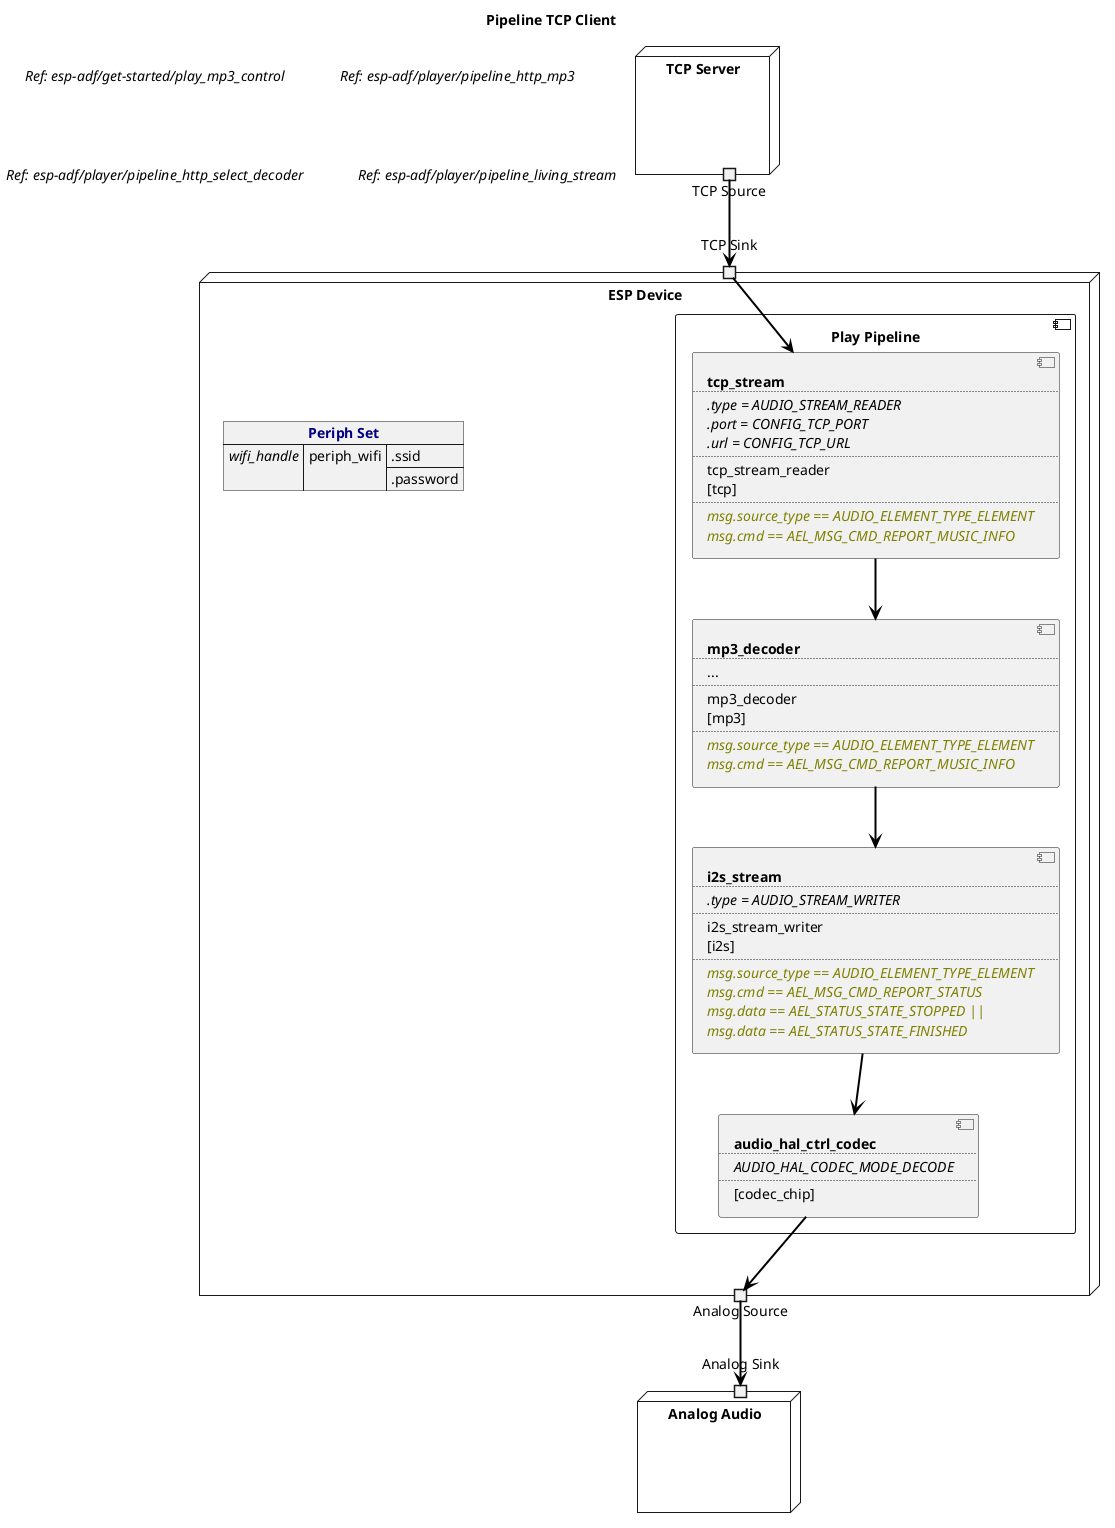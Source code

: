 ﻿@startuml pipeline_tcp_client
title Pipeline TCP Client
allowmixing
label "//Ref: esp-adf/get-started/play_mp3_control//"
label "//Ref: esp-adf/player/pipeline_http_mp3//"
label "//Ref: esp-adf/player/pipeline_http_select_decoder//"
label "//Ref: esp-adf/player/pipeline_living_stream//"

node "TCP Server" as TCPServer  {
    portout "TCP Source" as TCPSource
} 

node "ESP Device" as ESPDevice  {

    json "<b><color navy>Periph Set" as periph_set {
        "<i>wifi_handle" : {
            "periph_wifi" : [".ssid", ".password"]
        }
    }
    
    portin "TCP Sink" as TCPSink

    component "Play Pipeline" as PlayPipeline {

        component TCPStream [
            <b>tcp_stream
            ....
            <i>.type = AUDIO_STREAM_READER
            <i>.port = CONFIG_TCP_PORT
            <i>.url = CONFIG_TCP_URL
            ....
            tcp_stream_reader
            [tcp]
            ....
            <i><color olive>msg.source_type == AUDIO_ELEMENT_TYPE_ELEMENT
            <i><color olive>msg.cmd == AEL_MSG_CMD_REPORT_MUSIC_INFO
        ]

        component Mp3Decoder [
            <b>mp3_decoder
            ....
            ...
            ....
            mp3_decoder
            [mp3]
            ....
            <i><color olive>msg.source_type == AUDIO_ELEMENT_TYPE_ELEMENT
            <i><color olive>msg.cmd == AEL_MSG_CMD_REPORT_MUSIC_INFO
        ]

        component I2SStream [
            <b>i2s_stream
            ....
            <i>.type = AUDIO_STREAM_WRITER
            ....
            i2s_stream_writer
            [i2s]
            ....
            <i><color olive>msg.source_type == AUDIO_ELEMENT_TYPE_ELEMENT
            <i><color olive>msg.cmd == AEL_MSG_CMD_REPORT_STATUS
            <i><color olive>msg.data == AEL_STATUS_STATE_STOPPED ||
            <i><color olive>msg.data == AEL_STATUS_STATE_FINISHED
        ]

        component HALCodec [
            <b>audio_hal_ctrl_codec
            ....
            <i>AUDIO_HAL_CODEC_MODE_DECODE
            ....
            [codec_chip]
        ]
    }

    portout "Analog Source" as AnalogSource
} 

node "Analog Audio" as AnalogAudio  {
    portin "Analog Sink" as AnalogSink
}

TCPSource --> TCPSink           #line:black;line.bold;text:black

TCPSink    --> TCPStream        #line:black;line.bold;text:black
TCPStream  --> Mp3Decoder       #line:black;line.bold;text:black
Mp3Decoder --> I2SStream        #line:black;line.bold;text:black
I2SStream  --> HALCodec         #line:black;line.bold;text:black
HALCodec   --> AnalogSource     #line:black;line.bold;text:black

AnalogSource --> AnalogSink     #line:black;line.bold;text:black

@enduml